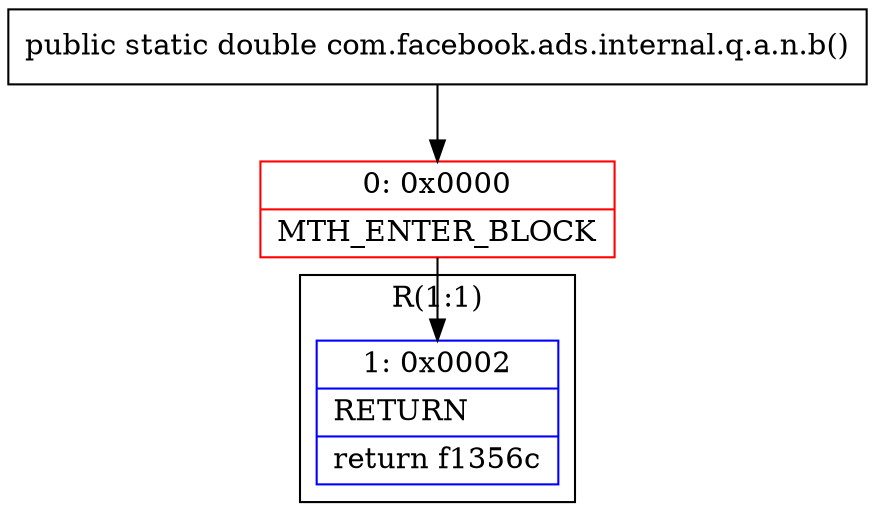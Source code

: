 digraph "CFG forcom.facebook.ads.internal.q.a.n.b()D" {
subgraph cluster_Region_1067888691 {
label = "R(1:1)";
node [shape=record,color=blue];
Node_1 [shape=record,label="{1\:\ 0x0002|RETURN\l|return f1356c\l}"];
}
Node_0 [shape=record,color=red,label="{0\:\ 0x0000|MTH_ENTER_BLOCK\l}"];
MethodNode[shape=record,label="{public static double com.facebook.ads.internal.q.a.n.b() }"];
MethodNode -> Node_0;
Node_0 -> Node_1;
}

